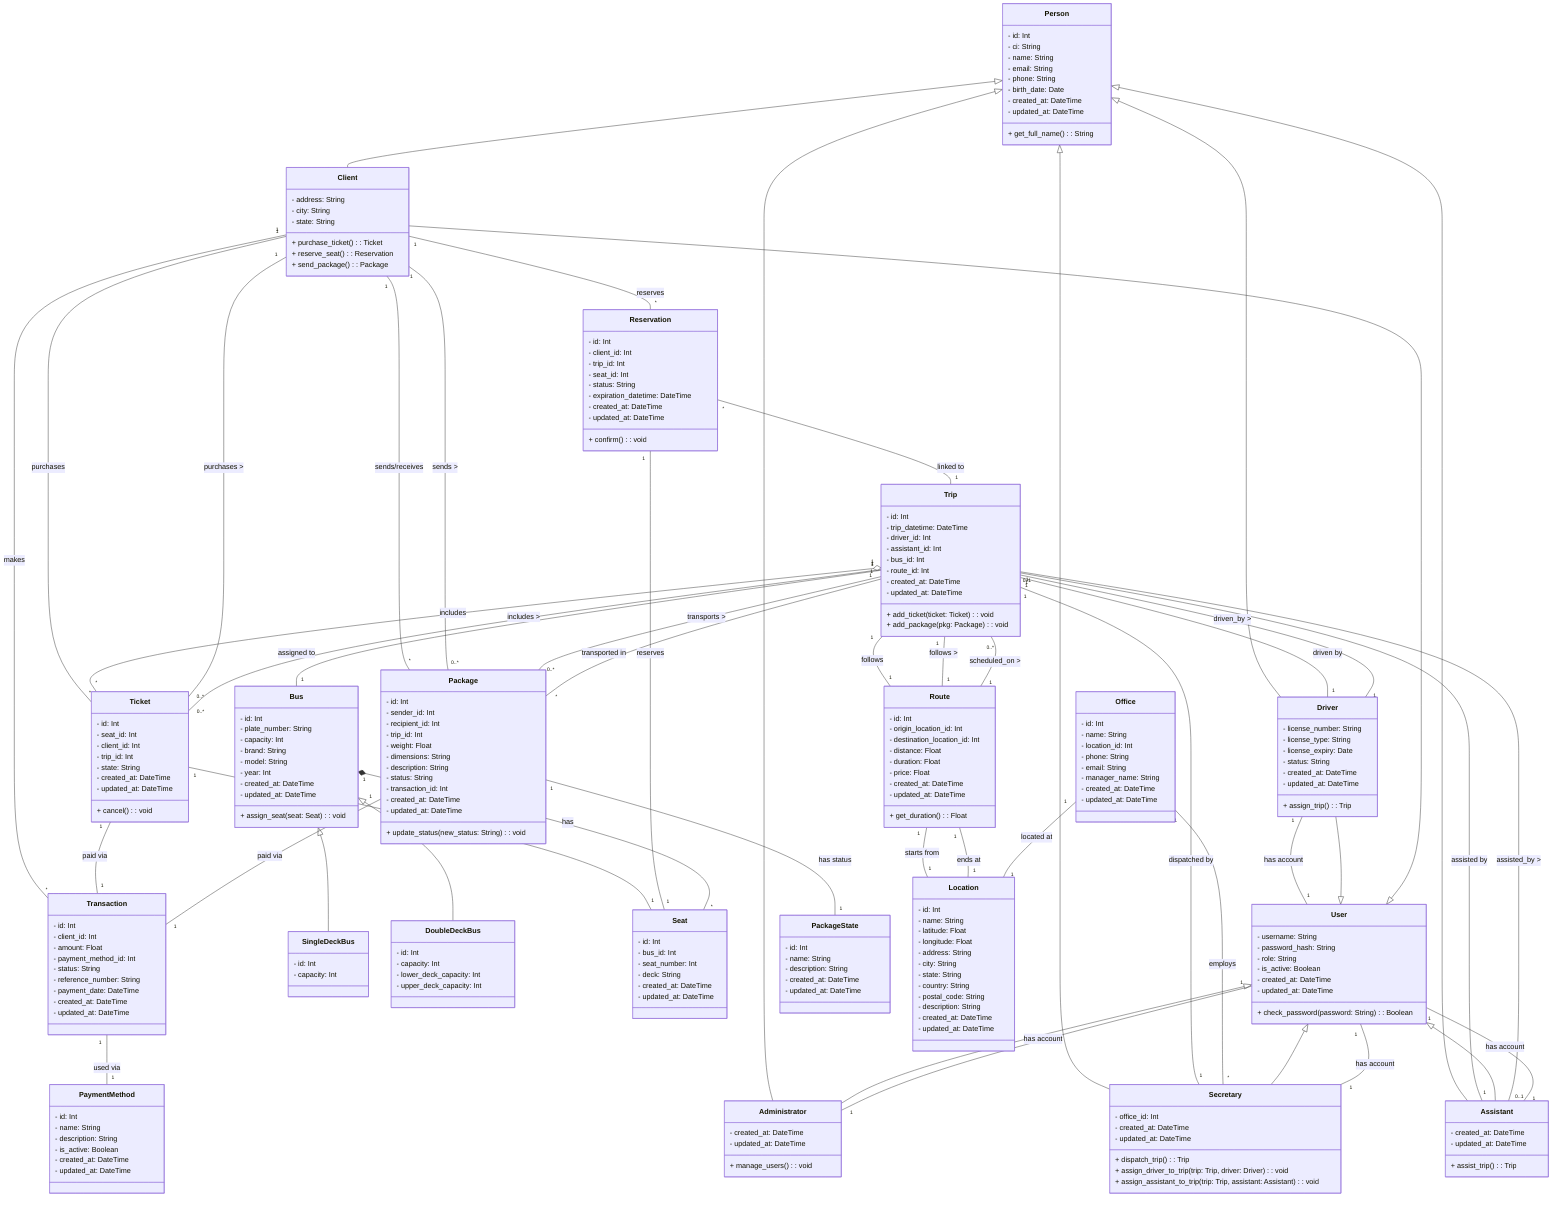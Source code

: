 %% Implementation Class Diagram - Trans Comarapa

classDiagram
    class Person {
        - id: Int
        - ci: String
        - name: String
        - email: String
        - phone: String
        - birth_date: Date
        - created_at: DateTime
        - updated_at: DateTime
        + get_full_name(): String
    }
    class Client {
        - address: String
        - city: String
        - state: String
        + purchase_ticket(): Ticket
        + reserve_seat(): Reservation
        + send_package(): Package
    }
    class Secretary {
        - office_id: Int
        - created_at: DateTime
        - updated_at: DateTime
        + dispatch_trip(): Trip
        + assign_driver_to_trip(trip: Trip, driver: Driver): void
        + assign_assistant_to_trip(trip: Trip, assistant: Assistant): void
    }
    class Driver {
        - license_number: String
        - license_type: String
        - license_expiry: Date
        - status: String
        - created_at: DateTime
        - updated_at: DateTime
        + assign_trip(): Trip
    }
    class Assistant {
        - created_at: DateTime
        - updated_at: DateTime
        + assist_trip(): Trip
    }
    class Administrator {
        - created_at: DateTime
        - updated_at: DateTime
        + manage_users(): void
    }
    class User {
        - username: String
        - password_hash: String
        - role: String
        - is_active: Boolean
        - created_at: DateTime
        - updated_at: DateTime
        + check_password(password: String): Boolean
    }
    class Ticket {
        - id: Int
        - seat_id: Int
        - client_id: Int
        - trip_id: Int
        - state: String
        - created_at: DateTime
        - updated_at: DateTime
        + cancel(): void
    }
    class Reservation {
        - id: Int
        - client_id: Int
        - trip_id: Int
        - seat_id: Int
        - status: String
        - expiration_datetime: DateTime
        - created_at: DateTime
        - updated_at: DateTime
        + confirm(): void
    }
    class Package {
        - id: Int
        - sender_id: Int
        - recipient_id: Int
        - trip_id: Int
        - weight: Float
        - dimensions: String
        - description: String
        - status: String
        - transaction_id: Int
        - created_at: DateTime
        - updated_at: DateTime
        + update_status(new_status: String): void
    }
    class Trip {
        - id: Int
        - trip_datetime: DateTime
        - driver_id: Int
        - assistant_id: Int
        - bus_id: Int
        - route_id: Int
        - created_at: DateTime
        - updated_at: DateTime
        + add_ticket(ticket: Ticket): void
        + add_package(pkg: Package): void
    }
    class Route {
        - id: Int
        - origin_location_id: Int
        - destination_location_id: Int
        - distance: Float
        - duration: Float
        - price: Float
        - created_at: DateTime
        - updated_at: DateTime
        + get_duration(): Float
    }
    class Bus {
        - id: Int
        - plate_number: String
        - capacity: Int
        - brand: String
        - model: String
        - year: Int
        - created_at: DateTime
        - updated_at: DateTime
        + assign_seat(seat: Seat): void
    }
    class SingleDeckBus {
        - id: Int
        - capacity: Int
    }
    class DoubleDeckBus {
        - id: Int
        - capacity: Int
        - lower_deck_capacity: Int
        - upper_deck_capacity: Int
    }
    class Seat {
        - id: Int
        - bus_id: Int
        - seat_number: Int
        - deck: String
        - created_at: DateTime
        - updated_at: DateTime
    }
    class Office {
        - id: Int
        - name: String
        - location_id: Int
        - phone: String
        - email: String
        - manager_name: String
        - created_at: DateTime
        - updated_at: DateTime
    }
    class Transaction {
        - id: Int
        - client_id: Int
        - amount: Float
        - payment_method_id: Int
        - status: String
        - reference_number: String
        - payment_date: DateTime
        - created_at: DateTime
        - updated_at: DateTime
    }
    class PaymentMethod {
        - id: Int
        - name: String
        - description: String
        - is_active: Boolean
        - created_at: DateTime
        - updated_at: DateTime
    }
    class PackageState {
        - id: Int
        - name: String
        - description: String
        - created_at: DateTime
        - updated_at: DateTime
    }
    class Location {
        - id: Int
        - name: String
        - latitude: Float
        - longitude: Float
        - address: String
        - city: String
        - state: String
        - country: String
        - postal_code: String
        - description: String
        - created_at: DateTime
        - updated_at: DateTime
    }

    %% Herencia y relaciones igual que en class_diagram.mmd
    Person <|-- Client
    Person <|-- Secretary
    Person <|-- Driver
    Person <|-- Assistant
    Person <|-- Administrator
    Bus <|-- SingleDeckBus
    Bus <|-- DoubleDeckBus

    Client "1" -- "*" Ticket : purchases
    Client "1" -- "*" Reservation : reserves
    Client "1" -- "*" Package : sends/receives
    Client "1" -- "*" Transaction : makes

    Trip "1" o-- "*" Ticket : includes
    Trip "1" -- "1" Route : follows
    Trip "1" -- "1" Bus : assigned to
    Trip "1" -- "1" Driver : driven by
    Trip "0..1" -- "1" Assistant : assisted by
    Trip "1" -- "1" Secretary : dispatched by

    Ticket "1" -- "1" Seat : occupies
    Ticket "1" -- "1" Transaction : paid via

    Reservation "*" -- "1" Trip : linked to
    Reservation "1" -- "1" Seat : reserves

    Route "1" -- "1" Location : starts from
    Route "1" -- "1" Location : ends at

    Bus "1" *-- "*" Seat : has

    Package "*" -- "1" Trip : transported in
    Package "1" -- "1" Transaction : paid via
    Package "1" -- "1" PackageState : has status

    Secretary "1" -- "1" User : has account
    Driver "1" -- "1" User : has account
    Assistant "1" -- "1" User : has account
    Administrator "1" -- "1" User : has account

    Office "1" -- "*" Secretary : employs
    Office "1" -- "1" Location : located at

    Transaction "1" -- "1" PaymentMethod : used via

    %% Inheritance
    User <|-- Administrator
    User <|-- Secretary
    User <|-- Driver
    User <|-- Assistant
    User <|-- Client

    %% Associations
    Client "1" -- "0..*" Ticket : purchases >
    Client "1" -- "0..*" Package : sends >
    Trip "1" -- "0..*" Ticket : includes >
    Trip "1" -- "0..*" Package : transports >
    Trip "1" -- "1" Route : follows >
    Trip "1" -- "1" Driver : driven_by >
    Trip "1" -- "0..1" Assistant : assisted_by >
    Route "1" -- "0..*" Trip : scheduled_on >